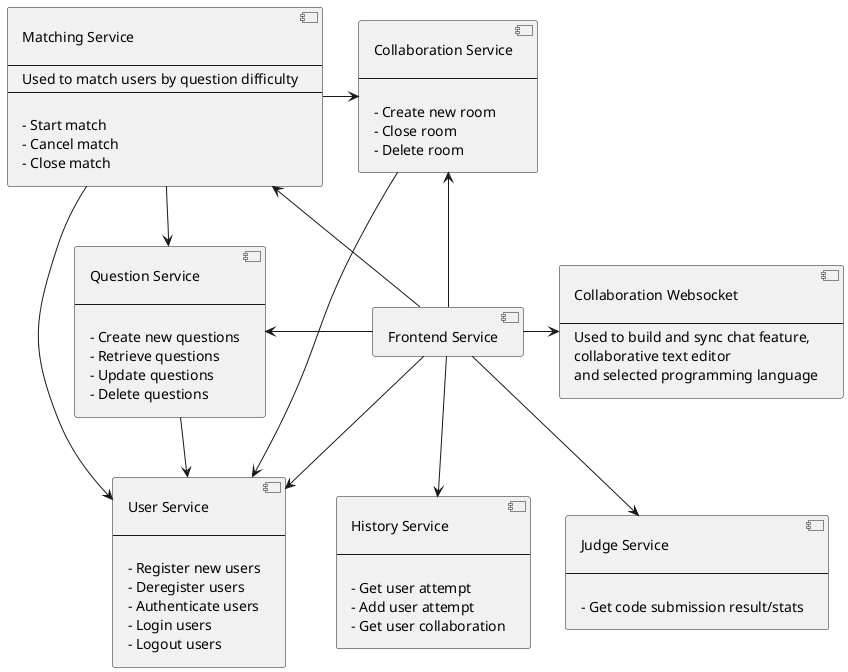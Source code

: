 @startuml microservices_architecture

component frontend_service [
	Frontend Service
]

component user_service [
	User Service

	---

	- Register new users
	- Deregister users
	- Authenticate users
	- Login users
	- Logout users
]

component question_service [
	Question Service

	---

	- Create new questions
	- Retrieve questions
	- Update questions
	- Delete questions
]

component matching_service [
	Matching Service

	---
	Used to match users by question difficulty
	---

	- Start match
	- Cancel match
	- Close match
]

component collaboration_service [
	Collaboration Service

	---

	- Create new room
	- Close room
	- Delete room
]

component collab_websocket [
	Collaboration Websocket

	---
	Used to build and sync chat feature,
	collaborative text editor
	and selected programming language
]

component judge_service [
	Judge Service

	---

	- Get code submission result/stats
]

component history_service [
	History Service

	---

	- Get user attempt
	- Add user attempt
	- Get user collaboration
]

frontend_service -down-> user_service
frontend_service -left-> question_service
frontend_service -up-> matching_service
frontend_service -up-> collaboration_service
frontend_service -> collab_websocket
frontend_service -down-> judge_service
frontend_service -down-> history_service
question_service -> user_service
matching_service -> user_service
matching_service -> question_service
matching_service -> collaboration_service
collaboration_service -> user_service

@enduml
